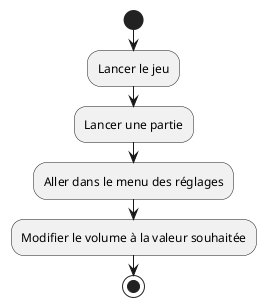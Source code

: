 @startuml ConsultParamActivity
start
:Lancer le jeu;
:Lancer une partie;
:Aller dans le menu des réglages;
:Modifier le volume à la valeur souhaitée;
stop
@enduml
